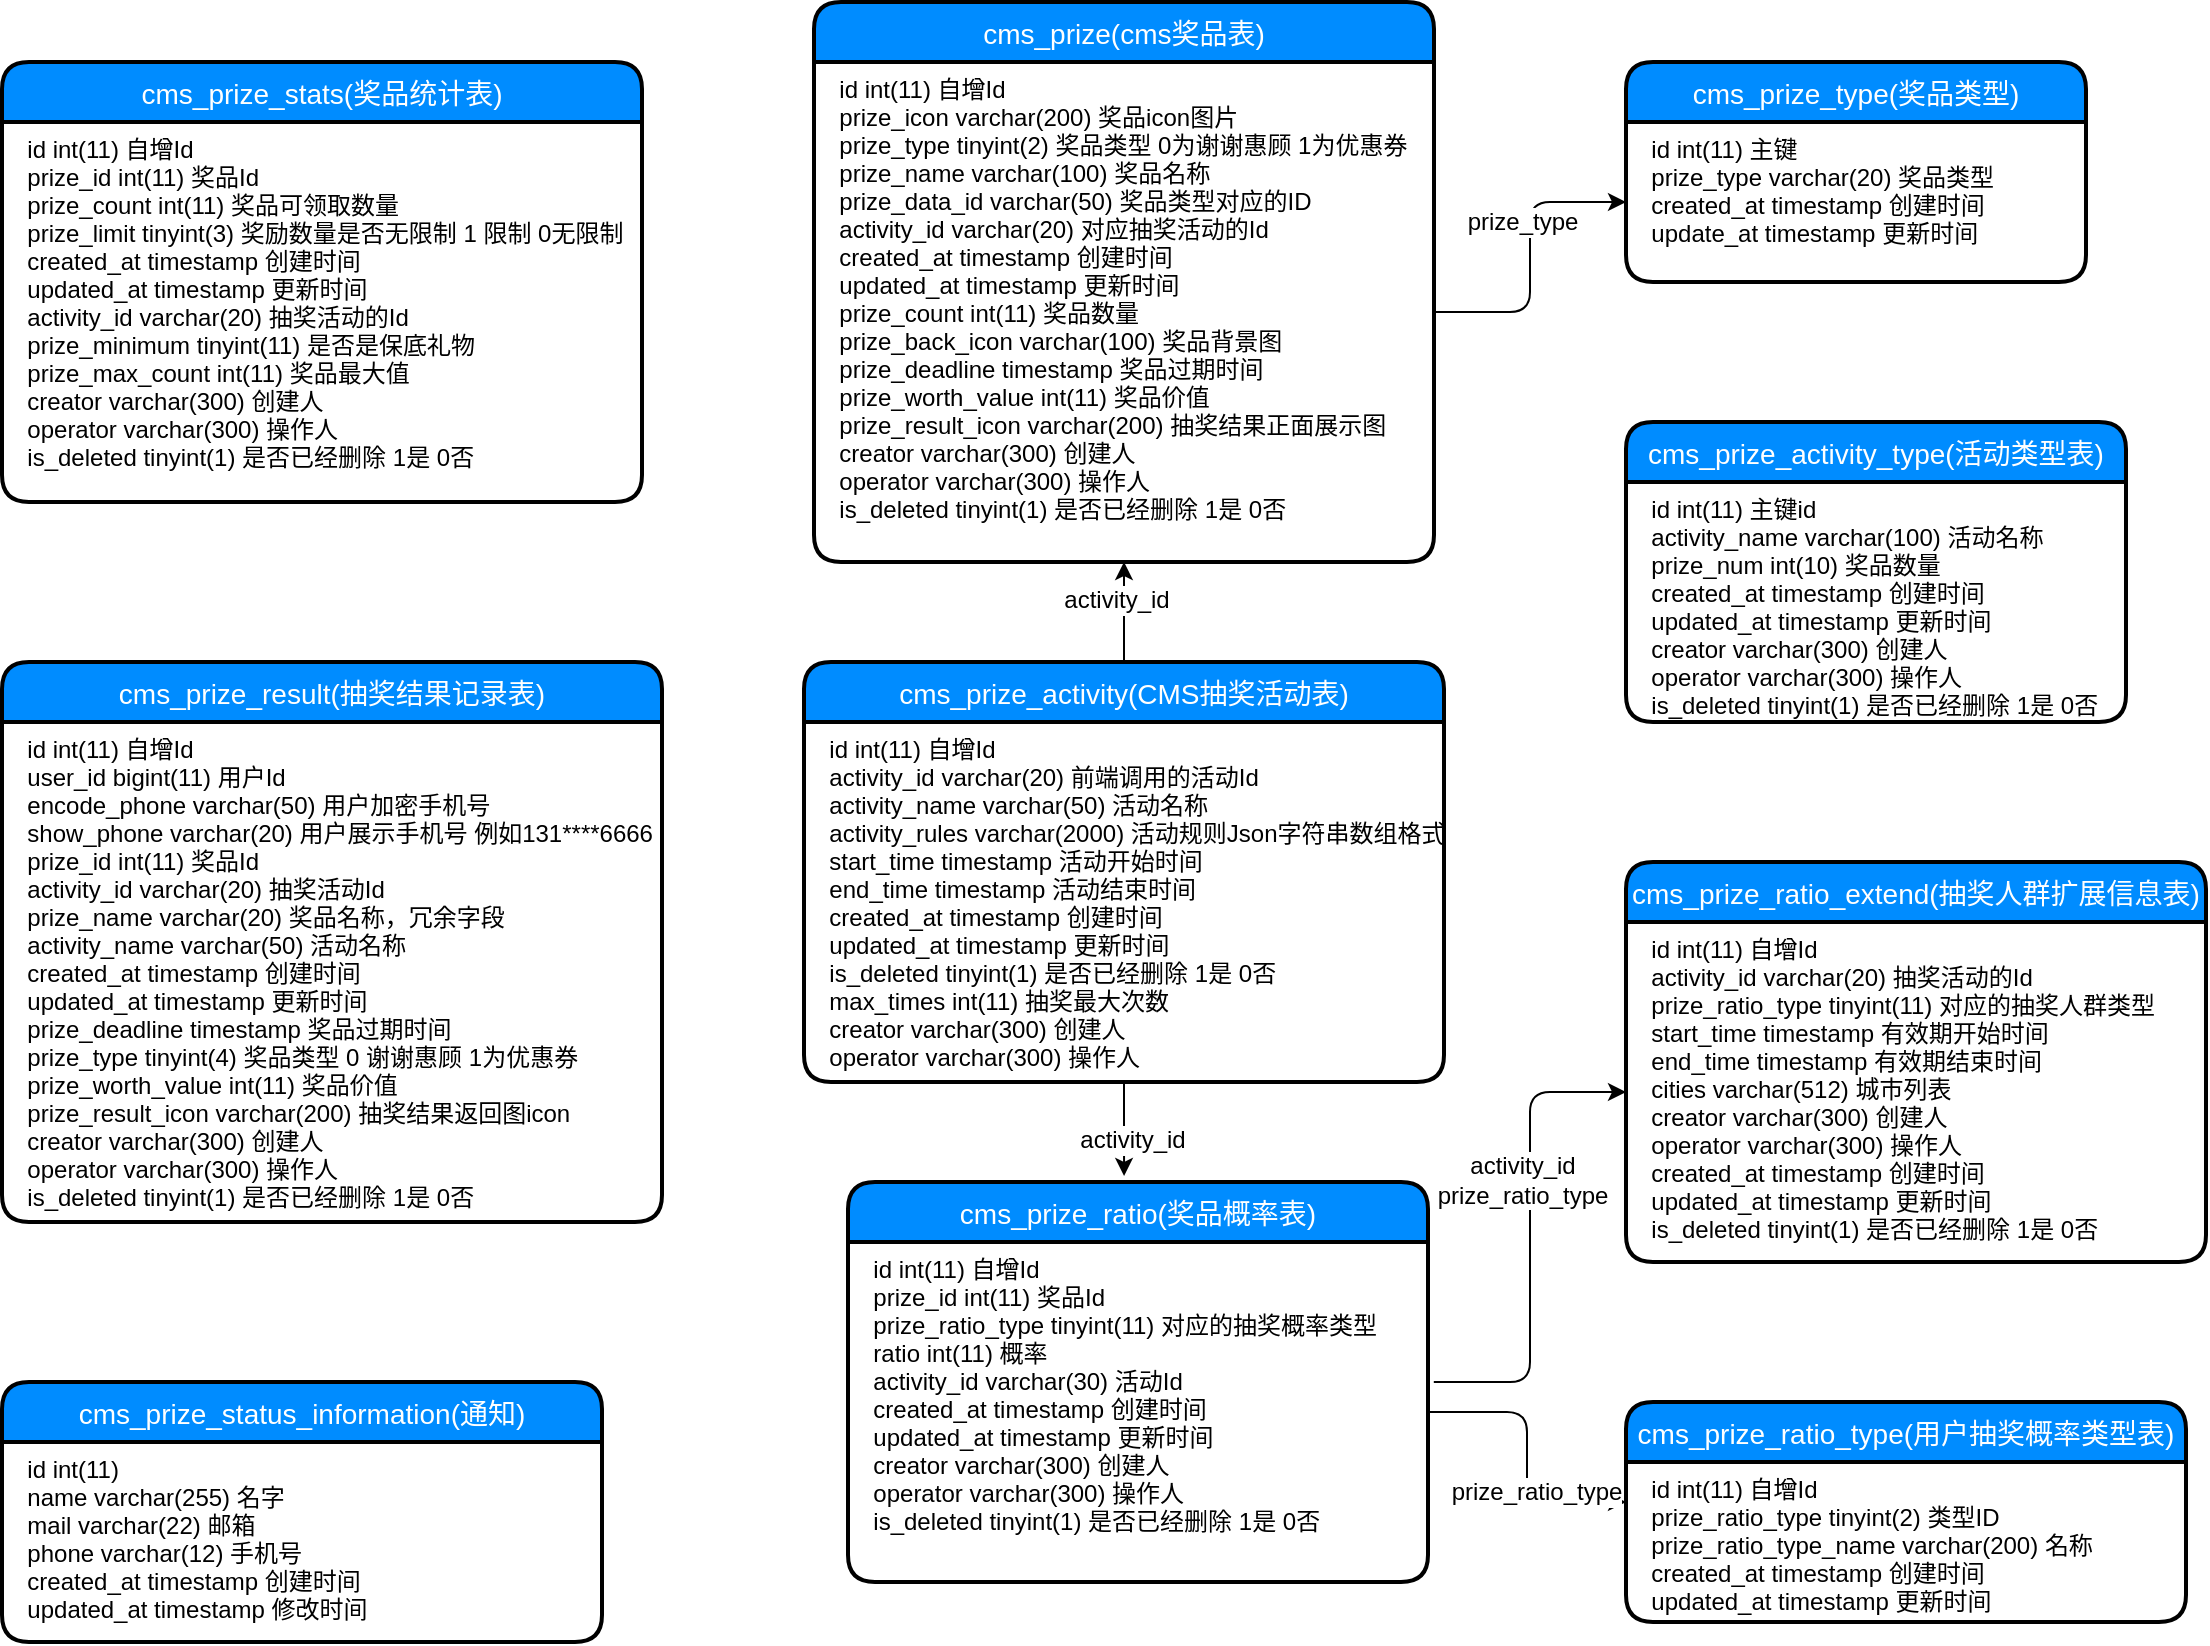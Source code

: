 <mxfile version="12.1.3" type="github" pages="2">
  <diagram id="tN_lsLyWEB07wIbyeyi6" name="第 1 页">
    <mxGraphModel dx="2013" dy="474" grid="1" gridSize="10" guides="1" tooltips="1" connect="1" arrows="1" fold="1" page="1" pageScale="1" pageWidth="827" pageHeight="1169" math="0" shadow="0">
      <root>
        <mxCell id="0"/>
        <mxCell id="1" parent="0"/>
        <mxCell id="kZjnUiqkBCRsZ8_uxarz-2" value="cms_prize(cms奖品表)" style="swimlane;childLayout=stackLayout;horizontal=1;startSize=30;horizontalStack=0;fillColor=#008cff;fontColor=#FFFFFF;rounded=1;fontSize=14;fontStyle=0;strokeWidth=2;resizeParent=0;resizeLast=1;shadow=0;dashed=0;align=center;" vertex="1" parent="1">
          <mxGeometry x="36" y="10" width="310" height="280" as="geometry"/>
        </mxCell>
        <mxCell id="kZjnUiqkBCRsZ8_uxarz-3" value="  id int(11) 自增Id&#xa;  prize_icon varchar(200) 奖品icon图片&#xa;  prize_type tinyint(2) 奖品类型 0为谢谢惠顾 1为优惠券&#xa;  prize_name varchar(100) 奖品名称&#xa;  prize_data_id varchar(50) 奖品类型对应的ID&#xa;  activity_id varchar(20) 对应抽奖活动的Id&#xa;  created_at timestamp 创建时间&#xa;  updated_at timestamp 更新时间&#xa;  prize_count int(11) 奖品数量&#xa;  prize_back_icon varchar(100) 奖品背景图&#xa;  prize_deadline timestamp 奖品过期时间&#xa;  prize_worth_value int(11) 奖品价值&#xa;  prize_result_icon varchar(200) 抽奖结果正面展示图&#xa;  creator varchar(300) 创建人&#xa;  operator varchar(300) 操作人&#xa;  is_deleted tinyint(1) 是否已经删除 1是 0否" style="align=left;strokeColor=none;fillColor=none;spacingLeft=4;fontSize=12;verticalAlign=top;resizable=0;rotatable=0;part=1;" vertex="1" parent="kZjnUiqkBCRsZ8_uxarz-2">
          <mxGeometry y="30" width="310" height="250" as="geometry"/>
        </mxCell>
        <mxCell id="kZjnUiqkBCRsZ8_uxarz-4" value="cms_prize_ratio(奖品概率表)" style="swimlane;childLayout=stackLayout;horizontal=1;startSize=30;horizontalStack=0;fillColor=#008cff;fontColor=#FFFFFF;rounded=1;fontSize=14;fontStyle=0;strokeWidth=2;resizeParent=0;resizeLast=1;shadow=0;dashed=0;align=center;" vertex="1" parent="1">
          <mxGeometry x="53" y="600" width="290" height="200" as="geometry"/>
        </mxCell>
        <mxCell id="kZjnUiqkBCRsZ8_uxarz-5" value="  id int(11) 自增Id&#xa;  prize_id int(11) 奖品Id&#xa;  prize_ratio_type tinyint(11) 对应的抽奖概率类型&#xa;  ratio int(11) 概率&#xa;  activity_id varchar(30) 活动Id&#xa;  created_at timestamp 创建时间&#xa;  updated_at timestamp 更新时间&#xa;  creator varchar(300) 创建人&#xa;  operator varchar(300) 操作人&#xa;  is_deleted tinyint(1) 是否已经删除 1是 0否" style="align=left;strokeColor=none;fillColor=none;spacingLeft=4;fontSize=12;verticalAlign=top;resizable=0;rotatable=0;part=1;" vertex="1" parent="kZjnUiqkBCRsZ8_uxarz-4">
          <mxGeometry y="30" width="290" height="170" as="geometry"/>
        </mxCell>
        <mxCell id="kZjnUiqkBCRsZ8_uxarz-6" value="cms_prize_stats(奖品统计表)" style="swimlane;childLayout=stackLayout;horizontal=1;startSize=30;horizontalStack=0;fillColor=#008cff;fontColor=#FFFFFF;rounded=1;fontSize=14;fontStyle=0;strokeWidth=2;resizeParent=0;resizeLast=1;shadow=0;dashed=0;align=center;" vertex="1" parent="1">
          <mxGeometry x="-370" y="40" width="320" height="220" as="geometry"/>
        </mxCell>
        <mxCell id="kZjnUiqkBCRsZ8_uxarz-7" value="  id int(11) 自增Id&#xa;  prize_id int(11) 奖品Id&#xa;  prize_count int(11) 奖品可领取数量&#xa;  prize_limit tinyint(3) 奖励数量是否无限制 1 限制 0无限制&#xa;  created_at timestamp 创建时间&#xa;  updated_at timestamp 更新时间&#xa;  activity_id varchar(20) 抽奖活动的Id&#xa;  prize_minimum tinyint(11) 是否是保底礼物&#xa;  prize_max_count int(11) 奖品最大值&#xa;  creator varchar(300) 创建人&#xa;  operator varchar(300) 操作人&#xa;  is_deleted tinyint(1) 是否已经删除 1是 0否" style="align=left;strokeColor=none;fillColor=none;spacingLeft=4;fontSize=12;verticalAlign=top;resizable=0;rotatable=0;part=1;" vertex="1" parent="kZjnUiqkBCRsZ8_uxarz-6">
          <mxGeometry y="30" width="320" height="190" as="geometry"/>
        </mxCell>
        <mxCell id="kZjnUiqkBCRsZ8_uxarz-8" value="cms_prize_result(抽奖结果记录表)" style="swimlane;childLayout=stackLayout;horizontal=1;startSize=30;horizontalStack=0;fillColor=#008cff;fontColor=#FFFFFF;rounded=1;fontSize=14;fontStyle=0;strokeWidth=2;resizeParent=0;resizeLast=1;shadow=0;dashed=0;align=center;" vertex="1" parent="1">
          <mxGeometry x="-370" y="340" width="330" height="280" as="geometry"/>
        </mxCell>
        <mxCell id="kZjnUiqkBCRsZ8_uxarz-9" value="  id int(11) 自增Id &#xa;  user_id bigint(11) 用户Id &#xa;  encode_phone varchar(50) 用户加密手机号 &#xa;  show_phone varchar(20) 用户展示手机号 例如131****6666 &#xa;  prize_id int(11) 奖品Id &#xa;  activity_id varchar(20) 抽奖活动Id &#xa;  prize_name varchar(20) 奖品名称，冗余字段 &#xa;  activity_name varchar(50) 活动名称 &#xa;  created_at timestamp 创建时间 &#xa;  updated_at timestamp 更新时间 &#xa;  prize_deadline timestamp 奖品过期时间 &#xa;  prize_type tinyint(4) 奖品类型 0 谢谢惠顾 1为优惠券 &#xa;  prize_worth_value int(11) 奖品价值 &#xa;  prize_result_icon varchar(200) 抽奖结果返回图icon &#xa;  creator varchar(300) 创建人 &#xa;  operator varchar(300) 操作人 &#xa;  is_deleted tinyint(1) 是否已经删除 1是 0否" style="align=left;strokeColor=none;fillColor=none;spacingLeft=4;fontSize=12;verticalAlign=top;resizable=0;rotatable=0;part=1;" vertex="1" parent="kZjnUiqkBCRsZ8_uxarz-8">
          <mxGeometry y="30" width="330" height="250" as="geometry"/>
        </mxCell>
        <mxCell id="kZjnUiqkBCRsZ8_uxarz-10" value="cms_prize_activity(CMS抽奖活动表)" style="swimlane;childLayout=stackLayout;horizontal=1;startSize=30;horizontalStack=0;fillColor=#008cff;fontColor=#FFFFFF;rounded=1;fontSize=14;fontStyle=0;strokeWidth=2;resizeParent=0;resizeLast=1;shadow=0;dashed=0;align=center;" vertex="1" parent="1">
          <mxGeometry x="31" y="340" width="320" height="210" as="geometry"/>
        </mxCell>
        <mxCell id="kZjnUiqkBCRsZ8_uxarz-11" value="  id int(11) 自增Id&#xa;  activity_id varchar(20) 前端调用的活动Id&#xa;  activity_name varchar(50) 活动名称&#xa;  activity_rules varchar(2000) 活动规则Json字符串数组格式&#xa;  start_time timestamp 活动开始时间&#xa;  end_time timestamp 活动结束时间&#xa;  created_at timestamp 创建时间&#xa;  updated_at timestamp 更新时间&#xa;  is_deleted tinyint(1) 是否已经删除 1是 0否&#xa;  max_times int(11) 抽奖最大次数&#xa;  creator varchar(300) 创建人&#xa;  operator varchar(300) 操作人" style="align=left;strokeColor=none;fillColor=none;spacingLeft=4;fontSize=12;verticalAlign=top;resizable=0;rotatable=0;part=1;" vertex="1" parent="kZjnUiqkBCRsZ8_uxarz-10">
          <mxGeometry y="30" width="320" height="180" as="geometry"/>
        </mxCell>
        <mxCell id="kZjnUiqkBCRsZ8_uxarz-12" value="cms_prize_activity_type(活动类型表)" style="swimlane;childLayout=stackLayout;horizontal=1;startSize=30;horizontalStack=0;fillColor=#008cff;fontColor=#FFFFFF;rounded=1;fontSize=14;fontStyle=0;strokeWidth=2;resizeParent=0;resizeLast=1;shadow=0;dashed=0;align=center;" vertex="1" parent="1">
          <mxGeometry x="442" y="220" width="250" height="150" as="geometry"/>
        </mxCell>
        <mxCell id="kZjnUiqkBCRsZ8_uxarz-13" value="  id int(11) 主键id&#xa;  activity_name varchar(100) 活动名称&#xa;  prize_num int(10) 奖品数量&#xa;  created_at timestamp 创建时间&#xa;  updated_at timestamp 更新时间&#xa;  creator varchar(300) 创建人&#xa;  operator varchar(300) 操作人&#xa;  is_deleted tinyint(1) 是否已经删除 1是 0否" style="align=left;strokeColor=none;fillColor=none;spacingLeft=4;fontSize=12;verticalAlign=top;resizable=0;rotatable=0;part=1;" vertex="1" parent="kZjnUiqkBCRsZ8_uxarz-12">
          <mxGeometry y="30" width="250" height="120" as="geometry"/>
        </mxCell>
        <mxCell id="kZjnUiqkBCRsZ8_uxarz-14" value="cms_prize_ratio_extend(抽奖人群扩展信息表)" style="swimlane;childLayout=stackLayout;horizontal=1;startSize=30;horizontalStack=0;fillColor=#008cff;fontColor=#FFFFFF;rounded=1;fontSize=14;fontStyle=0;strokeWidth=2;resizeParent=0;resizeLast=1;shadow=0;dashed=0;align=center;" vertex="1" parent="1">
          <mxGeometry x="442" y="440" width="290" height="200" as="geometry"/>
        </mxCell>
        <mxCell id="kZjnUiqkBCRsZ8_uxarz-15" value="  id int(11) 自增Id&#xa;  activity_id varchar(20) 抽奖活动的Id&#xa;  prize_ratio_type tinyint(11) 对应的抽奖人群类型&#xa;  start_time timestamp 有效期开始时间&#xa;  end_time timestamp 有效期结束时间&#xa;  cities varchar(512) 城市列表&#xa;  creator varchar(300) 创建人&#xa;  operator varchar(300) 操作人&#xa;  created_at timestamp 创建时间&#xa;  updated_at timestamp 更新时间&#xa;  is_deleted tinyint(1) 是否已经删除 1是 0否" style="align=left;strokeColor=none;fillColor=none;spacingLeft=4;fontSize=12;verticalAlign=top;resizable=0;rotatable=0;part=1;" vertex="1" parent="kZjnUiqkBCRsZ8_uxarz-14">
          <mxGeometry y="30" width="290" height="170" as="geometry"/>
        </mxCell>
        <mxCell id="kZjnUiqkBCRsZ8_uxarz-16" value="cms_prize_ratio_type(用户抽奖概率类型表)" style="swimlane;childLayout=stackLayout;horizontal=1;startSize=30;horizontalStack=0;fillColor=#008cff;fontColor=#FFFFFF;rounded=1;fontSize=14;fontStyle=0;strokeWidth=2;resizeParent=0;resizeLast=1;shadow=0;dashed=0;align=center;" vertex="1" parent="1">
          <mxGeometry x="442" y="710" width="280" height="110" as="geometry"/>
        </mxCell>
        <mxCell id="kZjnUiqkBCRsZ8_uxarz-17" value="  id int(11) 自增Id&#xa;  prize_ratio_type tinyint(2) 类型ID&#xa;  prize_ratio_type_name varchar(200) 名称&#xa;  created_at timestamp 创建时间&#xa;  updated_at timestamp 更新时间" style="align=left;strokeColor=none;fillColor=none;spacingLeft=4;fontSize=12;verticalAlign=top;resizable=0;rotatable=0;part=1;" vertex="1" parent="kZjnUiqkBCRsZ8_uxarz-16">
          <mxGeometry y="30" width="280" height="80" as="geometry"/>
        </mxCell>
        <mxCell id="kZjnUiqkBCRsZ8_uxarz-18" value="cms_prize_status_information(通知)" style="swimlane;childLayout=stackLayout;horizontal=1;startSize=30;horizontalStack=0;fillColor=#008cff;fontColor=#FFFFFF;rounded=1;fontSize=14;fontStyle=0;strokeWidth=2;resizeParent=0;resizeLast=1;shadow=0;dashed=0;align=center;" vertex="1" parent="1">
          <mxGeometry x="-370" y="700" width="300" height="130" as="geometry"/>
        </mxCell>
        <mxCell id="kZjnUiqkBCRsZ8_uxarz-19" value="  id int(11)&#xa;  name varchar(255) 名字&#xa;  mail varchar(22) 邮箱&#xa;  phone varchar(12) 手机号&#xa;  created_at timestamp 创建时间&#xa;  updated_at timestamp 修改时间" style="align=left;strokeColor=none;fillColor=none;spacingLeft=4;fontSize=12;verticalAlign=top;resizable=0;rotatable=0;part=1;" vertex="1" parent="kZjnUiqkBCRsZ8_uxarz-18">
          <mxGeometry y="30" width="300" height="100" as="geometry"/>
        </mxCell>
        <mxCell id="kZjnUiqkBCRsZ8_uxarz-20" value="cms_prize_type(奖品类型)" style="swimlane;childLayout=stackLayout;horizontal=1;startSize=30;horizontalStack=0;fillColor=#008cff;fontColor=#FFFFFF;rounded=1;fontSize=14;fontStyle=0;strokeWidth=2;resizeParent=0;resizeLast=1;shadow=0;dashed=0;align=center;" vertex="1" parent="1">
          <mxGeometry x="442" y="40" width="230" height="110" as="geometry"/>
        </mxCell>
        <mxCell id="kZjnUiqkBCRsZ8_uxarz-21" value="  id int(11) 主键&#xa;  prize_type varchar(20) 奖品类型&#xa;  created_at timestamp 创建时间&#xa;  update_at timestamp 更新时间" style="align=left;strokeColor=none;fillColor=none;spacingLeft=4;fontSize=12;verticalAlign=top;resizable=0;rotatable=0;part=1;" vertex="1" parent="kZjnUiqkBCRsZ8_uxarz-20">
          <mxGeometry y="30" width="230" height="80" as="geometry"/>
        </mxCell>
        <object label="" id="kZjnUiqkBCRsZ8_uxarz-22">
          <mxCell style="edgeStyle=elbowEdgeStyle;elbow=horizontal;endArrow=classic;html=1;entryX=0;entryY=0.5;entryDx=0;entryDy=0;exitX=1;exitY=0.5;exitDx=0;exitDy=0;" edge="1" parent="1" source="kZjnUiqkBCRsZ8_uxarz-3" target="kZjnUiqkBCRsZ8_uxarz-21">
            <mxGeometry width="50" height="50" relative="1" as="geometry">
              <mxPoint x="390" y="270" as="sourcePoint"/>
              <mxPoint x="440" y="220" as="targetPoint"/>
            </mxGeometry>
          </mxCell>
        </object>
        <mxCell id="kZjnUiqkBCRsZ8_uxarz-23" value="prize_type" style="text;html=1;resizable=0;points=[];align=center;verticalAlign=middle;labelBackgroundColor=#ffffff;" vertex="1" connectable="0" parent="kZjnUiqkBCRsZ8_uxarz-22">
          <mxGeometry x="0.234" y="4" relative="1" as="geometry">
            <mxPoint as="offset"/>
          </mxGeometry>
        </mxCell>
        <object label="" id="kZjnUiqkBCRsZ8_uxarz-24">
          <mxCell style="edgeStyle=elbowEdgeStyle;elbow=horizontal;endArrow=classic;html=1;exitX=1.01;exitY=0.412;exitDx=0;exitDy=0;exitPerimeter=0;" edge="1" parent="1" source="kZjnUiqkBCRsZ8_uxarz-5" target="kZjnUiqkBCRsZ8_uxarz-15">
            <mxGeometry width="50" height="50" relative="1" as="geometry">
              <mxPoint x="351" y="206" as="sourcePoint"/>
              <mxPoint x="453" y="120" as="targetPoint"/>
            </mxGeometry>
          </mxCell>
        </object>
        <mxCell id="kZjnUiqkBCRsZ8_uxarz-25" value="activity_id&lt;br&gt;prize_ratio_type" style="text;html=1;resizable=0;points=[];align=center;verticalAlign=middle;labelBackgroundColor=#ffffff;" vertex="1" connectable="0" parent="kZjnUiqkBCRsZ8_uxarz-24">
          <mxGeometry x="0.234" y="4" relative="1" as="geometry">
            <mxPoint as="offset"/>
          </mxGeometry>
        </mxCell>
        <object label="" id="kZjnUiqkBCRsZ8_uxarz-26">
          <mxCell style="edgeStyle=elbowEdgeStyle;elbow=horizontal;endArrow=classic;html=1;entryX=0;entryY=0.25;entryDx=0;entryDy=0;exitX=1;exitY=0.5;exitDx=0;exitDy=0;" edge="1" parent="1" source="kZjnUiqkBCRsZ8_uxarz-5" target="kZjnUiqkBCRsZ8_uxarz-17">
            <mxGeometry width="50" height="50" relative="1" as="geometry">
              <mxPoint x="361" y="216" as="sourcePoint"/>
              <mxPoint x="463" y="130" as="targetPoint"/>
            </mxGeometry>
          </mxCell>
        </object>
        <mxCell id="kZjnUiqkBCRsZ8_uxarz-27" value="prize_ratio_type" style="text;html=1;resizable=0;points=[];align=center;verticalAlign=middle;labelBackgroundColor=#ffffff;" vertex="1" connectable="0" parent="kZjnUiqkBCRsZ8_uxarz-26">
          <mxGeometry x="0.234" y="4" relative="1" as="geometry">
            <mxPoint as="offset"/>
          </mxGeometry>
        </mxCell>
        <object label="" id="kZjnUiqkBCRsZ8_uxarz-28">
          <mxCell style="edgeStyle=elbowEdgeStyle;elbow=vertical;endArrow=classic;html=1;entryX=0.5;entryY=1;entryDx=0;entryDy=0;exitX=0.5;exitY=0;exitDx=0;exitDy=0;" edge="1" parent="1" source="kZjnUiqkBCRsZ8_uxarz-10" target="kZjnUiqkBCRsZ8_uxarz-3">
            <mxGeometry width="50" height="50" relative="1" as="geometry">
              <mxPoint x="371" y="226" as="sourcePoint"/>
              <mxPoint x="473" y="140" as="targetPoint"/>
            </mxGeometry>
          </mxCell>
        </object>
        <mxCell id="kZjnUiqkBCRsZ8_uxarz-29" value="activity_id" style="text;html=1;resizable=0;points=[];align=center;verticalAlign=middle;labelBackgroundColor=#ffffff;" vertex="1" connectable="0" parent="kZjnUiqkBCRsZ8_uxarz-28">
          <mxGeometry x="0.234" y="4" relative="1" as="geometry">
            <mxPoint as="offset"/>
          </mxGeometry>
        </mxCell>
        <object label="" id="kZjnUiqkBCRsZ8_uxarz-30">
          <mxCell style="edgeStyle=elbowEdgeStyle;elbow=vertical;endArrow=classic;html=1;exitX=0.5;exitY=1;exitDx=0;exitDy=0;entryX=0.476;entryY=-0.015;entryDx=0;entryDy=0;entryPerimeter=0;" edge="1" parent="1" source="kZjnUiqkBCRsZ8_uxarz-11" target="kZjnUiqkBCRsZ8_uxarz-4">
            <mxGeometry width="50" height="50" relative="1" as="geometry">
              <mxPoint x="381" y="236" as="sourcePoint"/>
              <mxPoint x="170" y="560" as="targetPoint"/>
            </mxGeometry>
          </mxCell>
        </object>
        <mxCell id="kZjnUiqkBCRsZ8_uxarz-31" value="activity_id" style="text;html=1;resizable=0;points=[];align=center;verticalAlign=middle;labelBackgroundColor=#ffffff;" vertex="1" connectable="0" parent="kZjnUiqkBCRsZ8_uxarz-30">
          <mxGeometry x="0.234" y="4" relative="1" as="geometry">
            <mxPoint as="offset"/>
          </mxGeometry>
        </mxCell>
      </root>
    </mxGraphModel>
  </diagram>
  <diagram id="8q5GjulLcaU8_G2du-2K" name="第 2 页">
    <mxGraphModel dx="1186" dy="474" grid="1" gridSize="10" guides="1" tooltips="1" connect="1" arrows="1" fold="1" page="1" pageScale="1" pageWidth="827" pageHeight="1169" math="0" shadow="0">
      <root>
        <mxCell id="OcvbEZIk8HiMWQ1UC2BP-0"/>
        <mxCell id="OcvbEZIk8HiMWQ1UC2BP-1" parent="OcvbEZIk8HiMWQ1UC2BP-0"/>
        <mxCell id="OcvbEZIk8HiMWQ1UC2BP-2" value="" style="edgeStyle=orthogonalEdgeStyle;rounded=0;orthogonalLoop=1;jettySize=auto;html=1;entryX=0.5;entryY=0;entryDx=0;entryDy=0;" edge="1" parent="OcvbEZIk8HiMWQ1UC2BP-1" source="OcvbEZIk8HiMWQ1UC2BP-3" target="OcvbEZIk8HiMWQ1UC2BP-4">
          <mxGeometry relative="1" as="geometry">
            <mxPoint x="460" y="60" as="targetPoint"/>
          </mxGeometry>
        </mxCell>
        <mxCell id="OcvbEZIk8HiMWQ1UC2BP-3" value="调用User接口，获取抽奖用户token" style="rounded=0;whiteSpace=wrap;html=1;" vertex="1" parent="OcvbEZIk8HiMWQ1UC2BP-1">
          <mxGeometry x="140" y="40" width="240" height="40" as="geometry"/>
        </mxCell>
        <mxCell id="OcvbEZIk8HiMWQ1UC2BP-4" value="调用风控接口" style="rounded=0;whiteSpace=wrap;html=1;" vertex="1" parent="OcvbEZIk8HiMWQ1UC2BP-1">
          <mxGeometry x="140" y="100" width="240" height="40" as="geometry"/>
        </mxCell>
        <mxCell id="OcvbEZIk8HiMWQ1UC2BP-5" value="调用线索接口，插入线索" style="rounded=0;whiteSpace=wrap;html=1;" vertex="1" parent="OcvbEZIk8HiMWQ1UC2BP-1">
          <mxGeometry x="140" y="160" width="240" height="40" as="geometry"/>
        </mxCell>
        <mxCell id="OcvbEZIk8HiMWQ1UC2BP-6" value="抛异常（请稍候重试）" style="rounded=0;whiteSpace=wrap;html=1;" vertex="1" parent="OcvbEZIk8HiMWQ1UC2BP-1">
          <mxGeometry x="460" y="230" width="240" height="40" as="geometry"/>
        </mxCell>
        <mxCell id="OcvbEZIk8HiMWQ1UC2BP-7" value="否" style="edgeStyle=orthogonalEdgeStyle;rounded=0;orthogonalLoop=1;jettySize=auto;html=1;" edge="1" parent="OcvbEZIk8HiMWQ1UC2BP-1" source="OcvbEZIk8HiMWQ1UC2BP-9" target="OcvbEZIk8HiMWQ1UC2BP-6">
          <mxGeometry relative="1" as="geometry"/>
        </mxCell>
        <mxCell id="OcvbEZIk8HiMWQ1UC2BP-8" value="" style="edgeStyle=orthogonalEdgeStyle;rounded=0;orthogonalLoop=1;jettySize=auto;html=1;" edge="1" parent="OcvbEZIk8HiMWQ1UC2BP-1" source="OcvbEZIk8HiMWQ1UC2BP-9" target="OcvbEZIk8HiMWQ1UC2BP-13">
          <mxGeometry relative="1" as="geometry"/>
        </mxCell>
        <mxCell id="OcvbEZIk8HiMWQ1UC2BP-9" value="&lt;span style=&quot;white-space: normal&quot;&gt;检查上次抽奖活动是否结束&lt;/span&gt;" style="rhombus;whiteSpace=wrap;html=1;" vertex="1" parent="OcvbEZIk8HiMWQ1UC2BP-1">
          <mxGeometry x="140" y="220" width="240" height="60" as="geometry"/>
        </mxCell>
        <mxCell id="OcvbEZIk8HiMWQ1UC2BP-10" value="" style="edgeStyle=orthogonalEdgeStyle;rounded=0;orthogonalLoop=1;jettySize=auto;html=1;" edge="1" parent="OcvbEZIk8HiMWQ1UC2BP-1" source="OcvbEZIk8HiMWQ1UC2BP-13">
          <mxGeometry relative="1" as="geometry">
            <mxPoint x="460" y="330" as="targetPoint"/>
          </mxGeometry>
        </mxCell>
        <mxCell id="OcvbEZIk8HiMWQ1UC2BP-11" value="是" style="text;html=1;resizable=0;points=[];align=center;verticalAlign=middle;labelBackgroundColor=#ffffff;" vertex="1" connectable="0" parent="OcvbEZIk8HiMWQ1UC2BP-10">
          <mxGeometry x="0.066" y="-1" relative="1" as="geometry">
            <mxPoint as="offset"/>
          </mxGeometry>
        </mxCell>
        <mxCell id="OcvbEZIk8HiMWQ1UC2BP-12" value="" style="edgeStyle=orthogonalEdgeStyle;rounded=0;orthogonalLoop=1;jettySize=auto;html=1;" edge="1" parent="OcvbEZIk8HiMWQ1UC2BP-1" source="OcvbEZIk8HiMWQ1UC2BP-13" target="OcvbEZIk8HiMWQ1UC2BP-17">
          <mxGeometry relative="1" as="geometry"/>
        </mxCell>
        <mxCell id="OcvbEZIk8HiMWQ1UC2BP-13" value="&lt;span style=&quot;white-space: normal&quot;&gt;判断活动是否结束&lt;/span&gt;" style="rhombus;whiteSpace=wrap;html=1;" vertex="1" parent="OcvbEZIk8HiMWQ1UC2BP-1">
          <mxGeometry x="140" y="300" width="240" height="60" as="geometry"/>
        </mxCell>
        <mxCell id="OcvbEZIk8HiMWQ1UC2BP-14" value="" style="edgeStyle=orthogonalEdgeStyle;rounded=0;orthogonalLoop=1;jettySize=auto;html=1;" edge="1" parent="OcvbEZIk8HiMWQ1UC2BP-1" source="OcvbEZIk8HiMWQ1UC2BP-17">
          <mxGeometry relative="1" as="geometry">
            <mxPoint x="460" y="409" as="targetPoint"/>
          </mxGeometry>
        </mxCell>
        <mxCell id="OcvbEZIk8HiMWQ1UC2BP-15" value="是" style="text;html=1;resizable=0;points=[];align=center;verticalAlign=middle;labelBackgroundColor=#ffffff;" vertex="1" connectable="0" parent="OcvbEZIk8HiMWQ1UC2BP-14">
          <mxGeometry x="0.01" y="5" relative="1" as="geometry">
            <mxPoint x="-4" y="4" as="offset"/>
          </mxGeometry>
        </mxCell>
        <mxCell id="OcvbEZIk8HiMWQ1UC2BP-16" value="" style="edgeStyle=orthogonalEdgeStyle;rounded=0;orthogonalLoop=1;jettySize=auto;html=1;" edge="1" parent="OcvbEZIk8HiMWQ1UC2BP-1" source="OcvbEZIk8HiMWQ1UC2BP-17">
          <mxGeometry relative="1" as="geometry">
            <mxPoint x="260" y="458" as="targetPoint"/>
          </mxGeometry>
        </mxCell>
        <mxCell id="OcvbEZIk8HiMWQ1UC2BP-17" value="&lt;span style=&quot;white-space: normal&quot;&gt;判断用户抽奖次数是否超过上限&lt;/span&gt;" style="rhombus;whiteSpace=wrap;html=1;" vertex="1" parent="OcvbEZIk8HiMWQ1UC2BP-1">
          <mxGeometry x="140" y="379" width="240" height="60" as="geometry"/>
        </mxCell>
        <mxCell id="OcvbEZIk8HiMWQ1UC2BP-18" value="" style="edgeStyle=orthogonalEdgeStyle;rounded=0;orthogonalLoop=1;jettySize=auto;html=1;entryX=0.5;entryY=0;entryDx=0;entryDy=0;exitX=0.5;exitY=1;exitDx=0;exitDy=0;" edge="1" parent="OcvbEZIk8HiMWQ1UC2BP-1" source="OcvbEZIk8HiMWQ1UC2BP-4" target="OcvbEZIk8HiMWQ1UC2BP-5">
          <mxGeometry relative="1" as="geometry">
            <mxPoint x="270" y="90" as="sourcePoint"/>
            <mxPoint x="270" y="110" as="targetPoint"/>
          </mxGeometry>
        </mxCell>
        <mxCell id="OcvbEZIk8HiMWQ1UC2BP-19" value="" style="edgeStyle=orthogonalEdgeStyle;rounded=0;orthogonalLoop=1;jettySize=auto;html=1;exitX=0.5;exitY=1;exitDx=0;exitDy=0;" edge="1" parent="OcvbEZIk8HiMWQ1UC2BP-1" source="OcvbEZIk8HiMWQ1UC2BP-5">
          <mxGeometry relative="1" as="geometry">
            <mxPoint x="280" y="100" as="sourcePoint"/>
            <mxPoint x="260" y="220" as="targetPoint"/>
          </mxGeometry>
        </mxCell>
        <mxCell id="OcvbEZIk8HiMWQ1UC2BP-20" value="入口" style="ellipse;whiteSpace=wrap;html=1;" vertex="1" parent="OcvbEZIk8HiMWQ1UC2BP-1">
          <mxGeometry x="210" width="100" height="20" as="geometry"/>
        </mxCell>
        <mxCell id="OcvbEZIk8HiMWQ1UC2BP-21" value="" style="edgeStyle=orthogonalEdgeStyle;rounded=0;orthogonalLoop=1;jettySize=auto;html=1;exitX=0.5;exitY=1;exitDx=0;exitDy=0;" edge="1" parent="OcvbEZIk8HiMWQ1UC2BP-1" source="OcvbEZIk8HiMWQ1UC2BP-20">
          <mxGeometry relative="1" as="geometry">
            <mxPoint x="290" y="110" as="sourcePoint"/>
            <mxPoint x="260" y="40" as="targetPoint"/>
          </mxGeometry>
        </mxCell>
        <mxCell id="OcvbEZIk8HiMWQ1UC2BP-22" value="抛异常（活动已结束、活动未开始）" style="rounded=0;whiteSpace=wrap;html=1;" vertex="1" parent="OcvbEZIk8HiMWQ1UC2BP-1">
          <mxGeometry x="460" y="310" width="240" height="40" as="geometry"/>
        </mxCell>
        <mxCell id="OcvbEZIk8HiMWQ1UC2BP-23" value="抛异常（抽奖次数已经超限）" style="rounded=0;whiteSpace=wrap;html=1;" vertex="1" parent="OcvbEZIk8HiMWQ1UC2BP-1">
          <mxGeometry x="460" y="390" width="240" height="40" as="geometry"/>
        </mxCell>
        <mxCell id="OcvbEZIk8HiMWQ1UC2BP-24" value="" style="edgeStyle=orthogonalEdgeStyle;rounded=0;orthogonalLoop=1;jettySize=auto;html=1;" edge="1" parent="OcvbEZIk8HiMWQ1UC2BP-1" source="OcvbEZIk8HiMWQ1UC2BP-25">
          <mxGeometry relative="1" as="geometry">
            <mxPoint x="340" y="560" as="targetPoint"/>
          </mxGeometry>
        </mxCell>
        <mxCell id="OcvbEZIk8HiMWQ1UC2BP-25" value="" style="rounded=0;whiteSpace=wrap;html=1;" vertex="1" parent="OcvbEZIk8HiMWQ1UC2BP-1">
          <mxGeometry x="130" y="460" width="420" height="70" as="geometry"/>
        </mxCell>
        <mxCell id="OcvbEZIk8HiMWQ1UC2BP-26" value="调工单接口" style="rounded=0;whiteSpace=wrap;html=1;" vertex="1" parent="OcvbEZIk8HiMWQ1UC2BP-1">
          <mxGeometry x="140" y="495" width="120" height="25" as="geometry"/>
        </mxCell>
        <mxCell id="OcvbEZIk8HiMWQ1UC2BP-27" value="调订单接口" style="rounded=0;whiteSpace=wrap;html=1;" vertex="1" parent="OcvbEZIk8HiMWQ1UC2BP-1">
          <mxGeometry x="270" y="495" width="120" height="25" as="geometry"/>
        </mxCell>
        <mxCell id="OcvbEZIk8HiMWQ1UC2BP-28" value="查抽奖人群扩展信息表" style="rounded=0;whiteSpace=wrap;html=1;" vertex="1" parent="OcvbEZIk8HiMWQ1UC2BP-1">
          <mxGeometry x="400" y="495" width="140" height="25" as="geometry"/>
        </mxCell>
        <mxCell id="OcvbEZIk8HiMWQ1UC2BP-29" value="确定用户所在抽奖人群类型" style="text;html=1;strokeColor=none;fillColor=none;align=center;verticalAlign=middle;whiteSpace=wrap;rounded=0;" vertex="1" parent="OcvbEZIk8HiMWQ1UC2BP-1">
          <mxGeometry x="220" y="464" width="210" height="20" as="geometry"/>
        </mxCell>
        <mxCell id="OcvbEZIk8HiMWQ1UC2BP-30" value="" style="edgeStyle=orthogonalEdgeStyle;rounded=0;orthogonalLoop=1;jettySize=auto;html=1;" edge="1" parent="OcvbEZIk8HiMWQ1UC2BP-1" source="OcvbEZIk8HiMWQ1UC2BP-31" target="OcvbEZIk8HiMWQ1UC2BP-33">
          <mxGeometry relative="1" as="geometry"/>
        </mxCell>
        <mxCell id="OcvbEZIk8HiMWQ1UC2BP-31" value="" style="rounded=0;whiteSpace=wrap;html=1;" vertex="1" parent="OcvbEZIk8HiMWQ1UC2BP-1">
          <mxGeometry x="235" y="560" width="210" height="250" as="geometry"/>
        </mxCell>
        <mxCell id="OcvbEZIk8HiMWQ1UC2BP-32" value="" style="edgeStyle=orthogonalEdgeStyle;rounded=0;orthogonalLoop=1;jettySize=auto;html=1;" edge="1" parent="OcvbEZIk8HiMWQ1UC2BP-1" source="OcvbEZIk8HiMWQ1UC2BP-33">
          <mxGeometry relative="1" as="geometry">
            <mxPoint x="340.294" y="940" as="targetPoint"/>
          </mxGeometry>
        </mxCell>
        <mxCell id="OcvbEZIk8HiMWQ1UC2BP-33" value="" style="rounded=0;whiteSpace=wrap;html=1;" vertex="1" parent="OcvbEZIk8HiMWQ1UC2BP-1">
          <mxGeometry x="130" y="840" width="420" height="70" as="geometry"/>
        </mxCell>
        <mxCell id="OcvbEZIk8HiMWQ1UC2BP-34" value="抽奖，返回奖品" style="text;html=1;strokeColor=none;fillColor=none;align=center;verticalAlign=middle;whiteSpace=wrap;rounded=0;" vertex="1" parent="OcvbEZIk8HiMWQ1UC2BP-1">
          <mxGeometry x="271" y="568.5" width="140" height="20" as="geometry"/>
        </mxCell>
        <mxCell id="OcvbEZIk8HiMWQ1UC2BP-35" value="查奖品统计表，过滤无效奖品" style="rounded=0;whiteSpace=wrap;html=1;" vertex="1" parent="OcvbEZIk8HiMWQ1UC2BP-1">
          <mxGeometry x="245" y="595" width="190" height="30" as="geometry"/>
        </mxCell>
        <mxCell id="OcvbEZIk8HiMWQ1UC2BP-36" value="" style="edgeStyle=orthogonalEdgeStyle;rounded=0;orthogonalLoop=1;jettySize=auto;html=1;" edge="1" parent="OcvbEZIk8HiMWQ1UC2BP-1" source="OcvbEZIk8HiMWQ1UC2BP-38" target="OcvbEZIk8HiMWQ1UC2BP-40">
          <mxGeometry relative="1" as="geometry"/>
        </mxCell>
        <mxCell id="OcvbEZIk8HiMWQ1UC2BP-37" value="" style="edgeStyle=orthogonalEdgeStyle;rounded=0;orthogonalLoop=1;jettySize=auto;html=1;" edge="1" parent="OcvbEZIk8HiMWQ1UC2BP-1" source="OcvbEZIk8HiMWQ1UC2BP-38" target="OcvbEZIk8HiMWQ1UC2BP-42">
          <mxGeometry relative="1" as="geometry"/>
        </mxCell>
        <mxCell id="OcvbEZIk8HiMWQ1UC2BP-38" value="查奖品概率表，统计每个奖品的概率，并将概率累加" style="rounded=0;whiteSpace=wrap;html=1;" vertex="1" parent="OcvbEZIk8HiMWQ1UC2BP-1">
          <mxGeometry x="245" y="640" width="190" height="30" as="geometry"/>
        </mxCell>
        <mxCell id="OcvbEZIk8HiMWQ1UC2BP-39" value="" style="edgeStyle=orthogonalEdgeStyle;rounded=0;orthogonalLoop=1;jettySize=auto;html=1;" edge="1" parent="OcvbEZIk8HiMWQ1UC2BP-1" source="OcvbEZIk8HiMWQ1UC2BP-40" target="OcvbEZIk8HiMWQ1UC2BP-42">
          <mxGeometry relative="1" as="geometry"/>
        </mxCell>
        <mxCell id="OcvbEZIk8HiMWQ1UC2BP-40" value="在1～概率和之间取随机数X" style="rounded=0;whiteSpace=wrap;html=1;" vertex="1" parent="OcvbEZIk8HiMWQ1UC2BP-1">
          <mxGeometry x="245" y="685" width="190" height="30" as="geometry"/>
        </mxCell>
        <mxCell id="OcvbEZIk8HiMWQ1UC2BP-41" value="" style="edgeStyle=orthogonalEdgeStyle;rounded=0;orthogonalLoop=1;jettySize=auto;html=1;" edge="1" parent="OcvbEZIk8HiMWQ1UC2BP-1" source="OcvbEZIk8HiMWQ1UC2BP-42" target="OcvbEZIk8HiMWQ1UC2BP-43">
          <mxGeometry relative="1" as="geometry"/>
        </mxCell>
        <mxCell id="OcvbEZIk8HiMWQ1UC2BP-42" value="&lt;span style=&quot;white-space: normal&quot;&gt;将奖品按id排序，依次判断其概率是否大于X，大于则选中&lt;/span&gt;" style="rounded=0;whiteSpace=wrap;html=1;" vertex="1" parent="OcvbEZIk8HiMWQ1UC2BP-1">
          <mxGeometry x="245" y="730" width="190" height="30" as="geometry"/>
        </mxCell>
        <mxCell id="OcvbEZIk8HiMWQ1UC2BP-43" value="&lt;span style=&quot;white-space: normal&quot;&gt;如果轮空，返回兜底奖品&lt;/span&gt;" style="rounded=0;whiteSpace=wrap;html=1;" vertex="1" parent="OcvbEZIk8HiMWQ1UC2BP-1">
          <mxGeometry x="245" y="775" width="190" height="30" as="geometry"/>
        </mxCell>
        <mxCell id="OcvbEZIk8HiMWQ1UC2BP-44" value="" style="edgeStyle=orthogonalEdgeStyle;rounded=0;orthogonalLoop=1;jettySize=auto;html=1;" edge="1" parent="OcvbEZIk8HiMWQ1UC2BP-1">
          <mxGeometry relative="1" as="geometry">
            <mxPoint x="339" y="625" as="sourcePoint"/>
            <mxPoint x="339" y="640" as="targetPoint"/>
            <Array as="points">
              <mxPoint x="339" y="630"/>
              <mxPoint x="339" y="630"/>
            </Array>
          </mxGeometry>
        </mxCell>
        <mxCell id="OcvbEZIk8HiMWQ1UC2BP-45" value="抽奖统计表，对应奖品数减一" style="rounded=0;whiteSpace=wrap;html=1;" vertex="1" parent="OcvbEZIk8HiMWQ1UC2BP-1">
          <mxGeometry x="145" y="870" width="190" height="30" as="geometry"/>
        </mxCell>
        <mxCell id="OcvbEZIk8HiMWQ1UC2BP-46" value="抽奖结果表，新增记录" style="rounded=0;whiteSpace=wrap;html=1;" vertex="1" parent="OcvbEZIk8HiMWQ1UC2BP-1">
          <mxGeometry x="345" y="870" width="190" height="30" as="geometry"/>
        </mxCell>
        <mxCell id="OcvbEZIk8HiMWQ1UC2BP-47" value="抽奖完成后期处理" style="text;html=1;strokeColor=none;fillColor=none;align=center;verticalAlign=middle;whiteSpace=wrap;rounded=0;" vertex="1" parent="OcvbEZIk8HiMWQ1UC2BP-1">
          <mxGeometry x="268" y="840" width="140" height="20" as="geometry"/>
        </mxCell>
        <mxCell id="OcvbEZIk8HiMWQ1UC2BP-48" value="" style="edgeStyle=orthogonalEdgeStyle;rounded=0;orthogonalLoop=1;jettySize=auto;html=1;" edge="1" parent="OcvbEZIk8HiMWQ1UC2BP-1" source="OcvbEZIk8HiMWQ1UC2BP-49" target="OcvbEZIk8HiMWQ1UC2BP-50">
          <mxGeometry relative="1" as="geometry"/>
        </mxCell>
        <mxCell id="OcvbEZIk8HiMWQ1UC2BP-49" value="发放奖品，如果是优惠券则调用优惠券接口" style="rounded=0;whiteSpace=wrap;html=1;" vertex="1" parent="OcvbEZIk8HiMWQ1UC2BP-1">
          <mxGeometry x="221" y="940" width="240" height="40" as="geometry"/>
        </mxCell>
        <mxCell id="OcvbEZIk8HiMWQ1UC2BP-50" value="返回" style="ellipse;whiteSpace=wrap;html=1;" vertex="1" parent="OcvbEZIk8HiMWQ1UC2BP-1">
          <mxGeometry x="281" y="1010" width="120" height="40" as="geometry"/>
        </mxCell>
      </root>
    </mxGraphModel>
  </diagram>
</mxfile>
